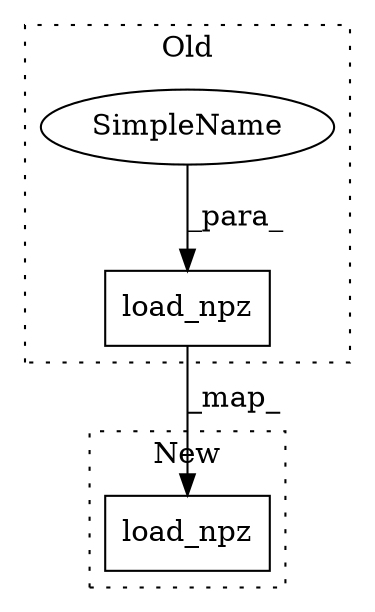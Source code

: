 digraph G {
subgraph cluster0 {
1 [label="load_npz" a="32" s="2128,2146" l="9,1" shape="box"];
3 [label="SimpleName" a="42" s="1987" l="4" shape="ellipse"];
label = "Old";
style="dotted";
}
subgraph cluster1 {
2 [label="load_npz" a="32" s="1833,1851" l="9,1" shape="box"];
label = "New";
style="dotted";
}
1 -> 2 [label="_map_"];
3 -> 1 [label="_para_"];
}